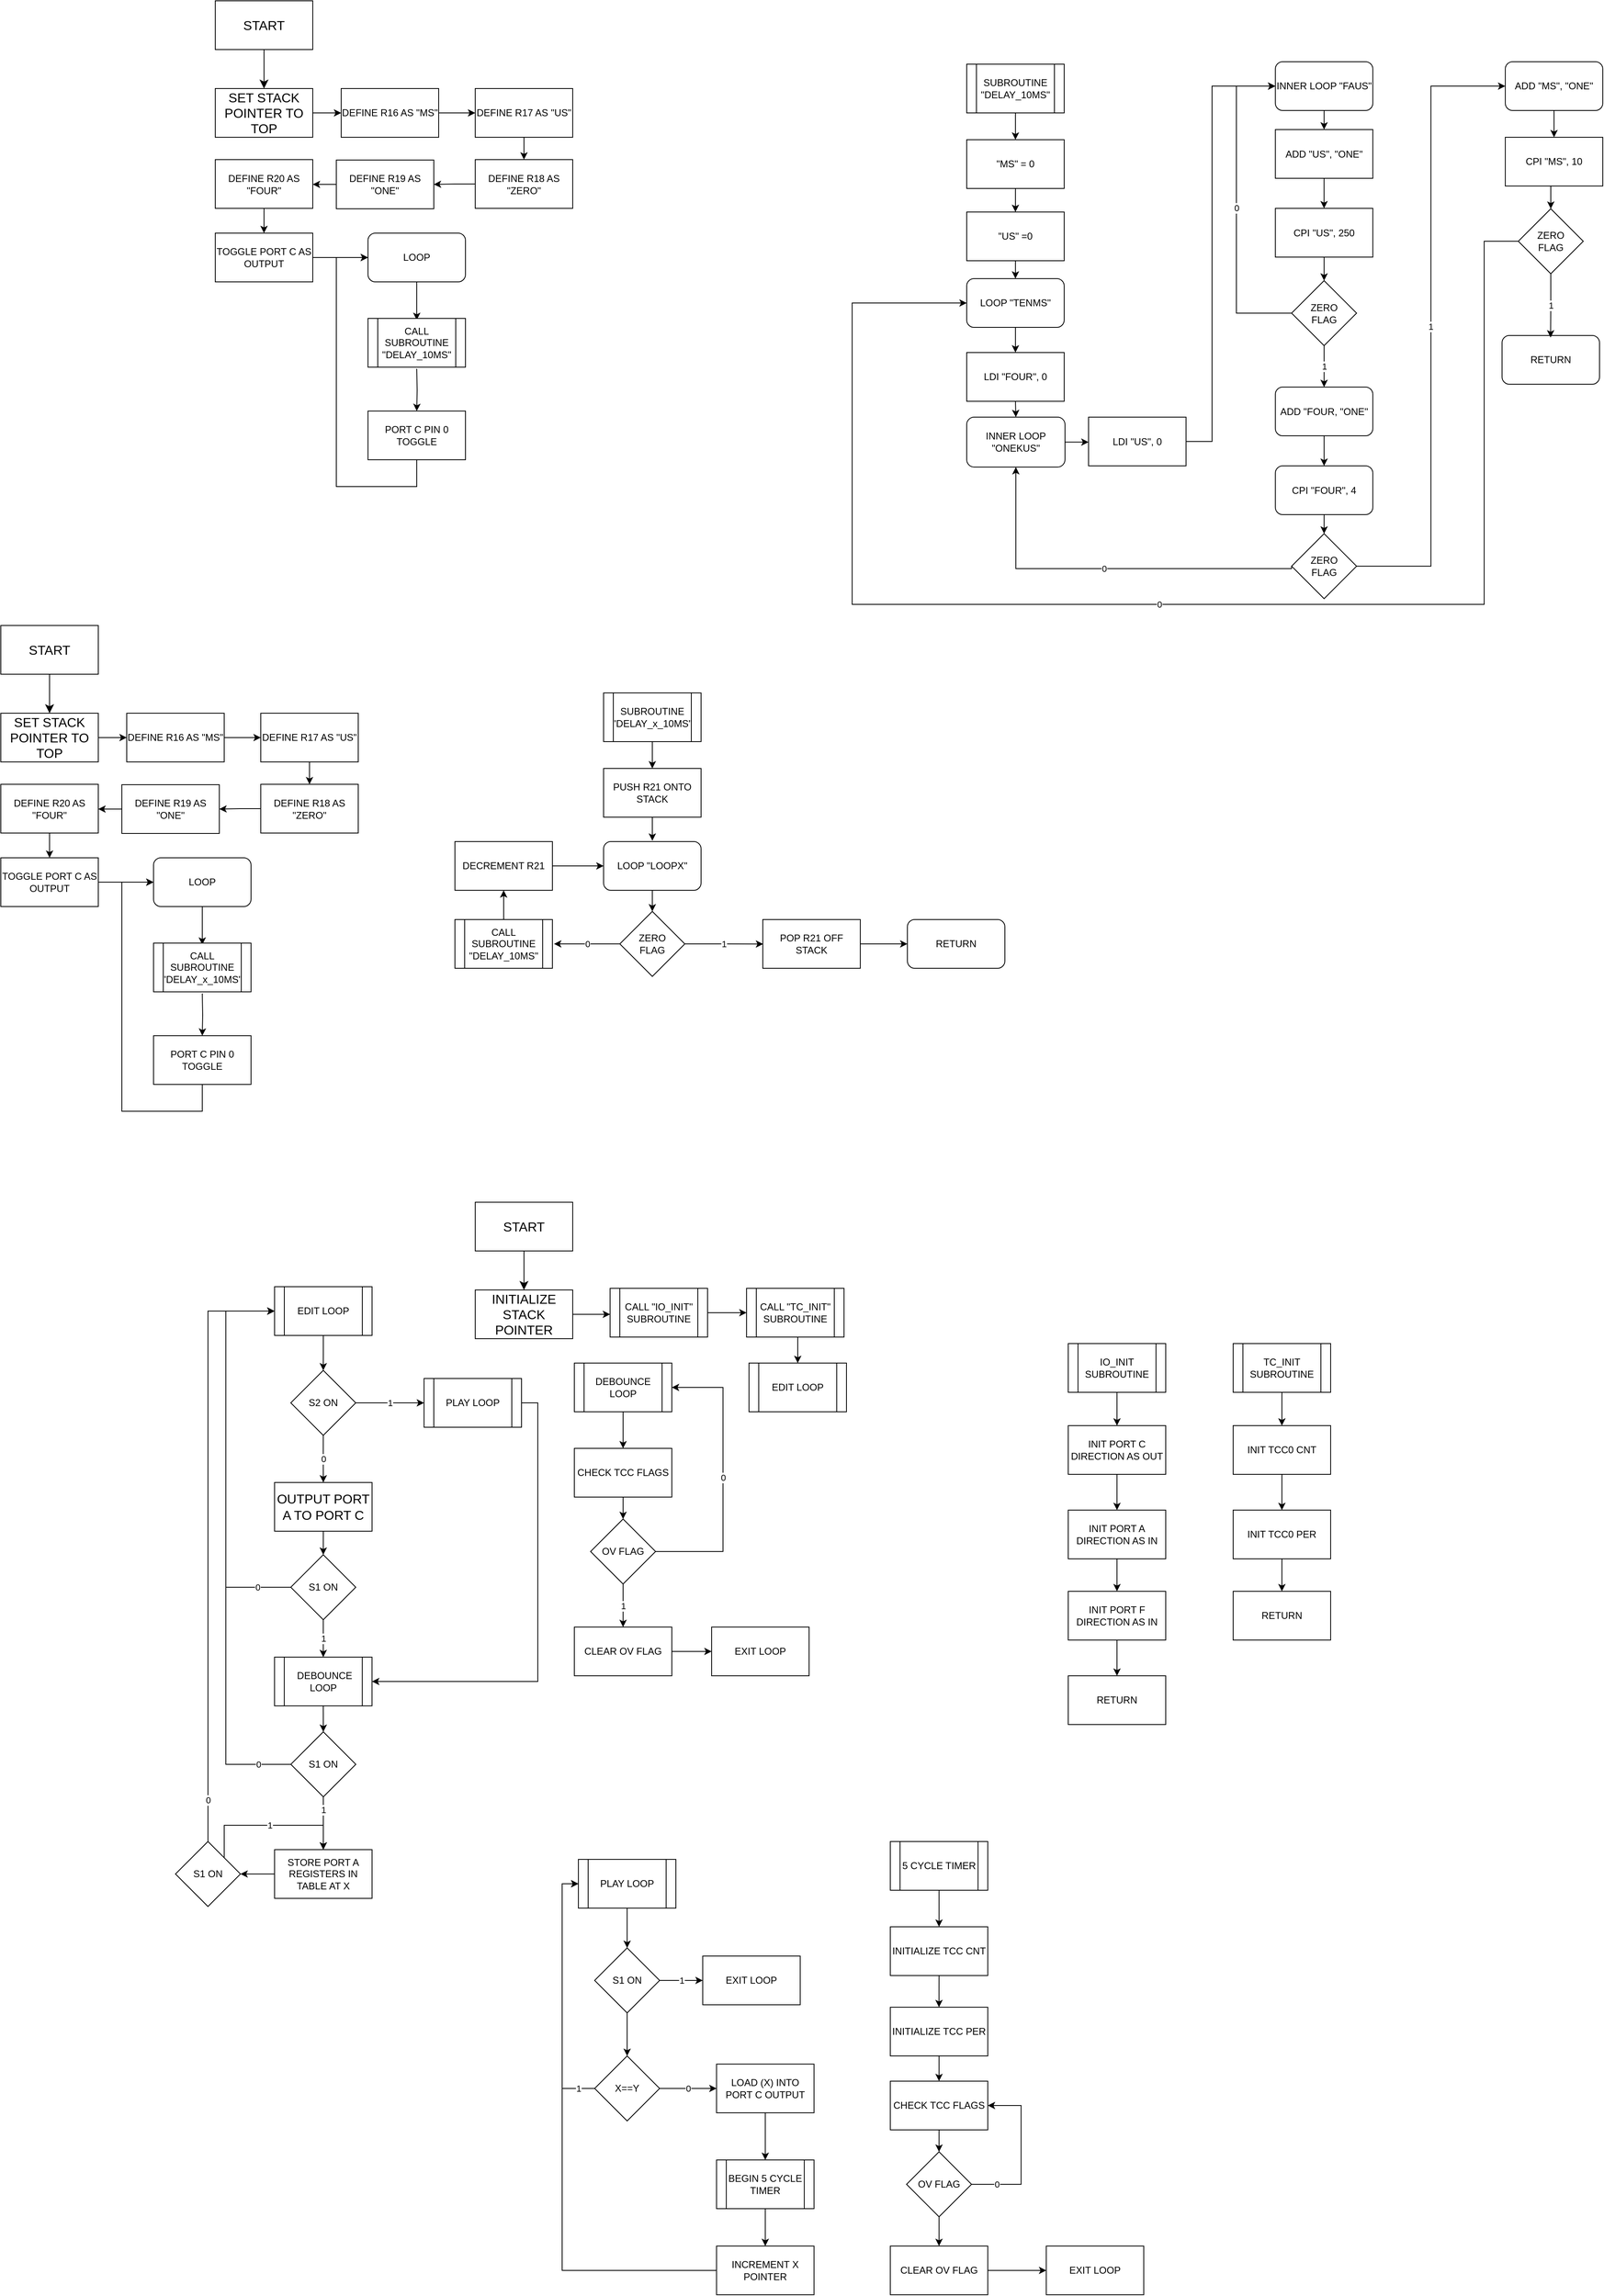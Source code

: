 <mxfile version="20.6.0" type="device"><diagram name="Page-1" id="3ypDUejHlMiuJBtHwcAK"><mxGraphModel dx="1819" dy="1285" grid="0" gridSize="10" guides="1" tooltips="1" connect="1" arrows="1" fold="1" page="0" pageScale="1" pageWidth="850" pageHeight="1100" math="0" shadow="0"><root><mxCell id="0"/><mxCell id="1" parent="0"/><mxCell id="6ORwrMYwdx5H59GRjv5v-1" value="START" style="rounded=0;whiteSpace=wrap;html=1;fontSize=16;" parent="1" vertex="1"><mxGeometry x="-415" y="-266" width="120" height="60" as="geometry"/></mxCell><mxCell id="6ORwrMYwdx5H59GRjv5v-2" value="" style="endArrow=classic;html=1;rounded=0;fontSize=12;startSize=8;endSize=8;curved=1;exitX=0.5;exitY=1;exitDx=0;exitDy=0;entryX=0.5;entryY=0;entryDx=0;entryDy=0;" parent="1" source="6ORwrMYwdx5H59GRjv5v-1" target="6ORwrMYwdx5H59GRjv5v-10" edge="1"><mxGeometry width="50" height="50" relative="1" as="geometry"><mxPoint x="-184" y="-68" as="sourcePoint"/><mxPoint x="-156" y="-258" as="targetPoint"/></mxGeometry></mxCell><mxCell id="kqetDRrKYlSn_8_gjOz4-103" style="edgeStyle=orthogonalEdgeStyle;rounded=0;orthogonalLoop=1;jettySize=auto;html=1;exitX=1;exitY=0.5;exitDx=0;exitDy=0;entryX=0;entryY=0.5;entryDx=0;entryDy=0;" parent="1" source="6ORwrMYwdx5H59GRjv5v-10" target="kqetDRrKYlSn_8_gjOz4-31" edge="1"><mxGeometry relative="1" as="geometry"/></mxCell><mxCell id="6ORwrMYwdx5H59GRjv5v-10" value="SET STACK POINTER TO TOP" style="rounded=0;whiteSpace=wrap;html=1;fontSize=16;" parent="1" vertex="1"><mxGeometry x="-415" y="-158" width="120" height="60" as="geometry"/></mxCell><mxCell id="kqetDRrKYlSn_8_gjOz4-16" style="edgeStyle=orthogonalEdgeStyle;rounded=0;orthogonalLoop=1;jettySize=auto;html=1;exitX=0.5;exitY=1;exitDx=0;exitDy=0;entryX=0.5;entryY=0;entryDx=0;entryDy=0;" parent="1" source="kqetDRrKYlSn_8_gjOz4-12" edge="1"><mxGeometry relative="1" as="geometry"><mxPoint x="-167" y="127" as="targetPoint"/></mxGeometry></mxCell><mxCell id="kqetDRrKYlSn_8_gjOz4-12" value="LOOP" style="rounded=1;whiteSpace=wrap;html=1;" parent="1" vertex="1"><mxGeometry x="-227" y="20" width="120" height="60" as="geometry"/></mxCell><mxCell id="kqetDRrKYlSn_8_gjOz4-14" value="RETURN" style="rounded=1;whiteSpace=wrap;html=1;" parent="1" vertex="1"><mxGeometry x="1169" y="146" width="120" height="60" as="geometry"/></mxCell><mxCell id="kqetDRrKYlSn_8_gjOz4-18" value="" style="edgeStyle=orthogonalEdgeStyle;rounded=0;orthogonalLoop=1;jettySize=auto;html=1;" parent="1" target="kqetDRrKYlSn_8_gjOz4-17" edge="1"><mxGeometry relative="1" as="geometry"><mxPoint x="-167" y="187" as="sourcePoint"/></mxGeometry></mxCell><mxCell id="kqetDRrKYlSn_8_gjOz4-19" style="edgeStyle=orthogonalEdgeStyle;rounded=0;orthogonalLoop=1;jettySize=auto;html=1;entryX=0;entryY=0.5;entryDx=0;entryDy=0;" parent="1" source="kqetDRrKYlSn_8_gjOz4-17" target="kqetDRrKYlSn_8_gjOz4-12" edge="1"><mxGeometry relative="1" as="geometry"><Array as="points"><mxPoint x="-167" y="332"/><mxPoint x="-266" y="332"/><mxPoint x="-266" y="50"/></Array></mxGeometry></mxCell><mxCell id="kqetDRrKYlSn_8_gjOz4-17" value="PORT C PIN 0 TOGGLE" style="whiteSpace=wrap;html=1;rounded=0;" parent="1" vertex="1"><mxGeometry x="-227" y="239" width="120" height="60" as="geometry"/></mxCell><mxCell id="kqetDRrKYlSn_8_gjOz4-21" value="CALL SUBROUTINE &quot;DELAY_10MS&quot;" style="shape=process;whiteSpace=wrap;html=1;backgroundOutline=1;" parent="1" vertex="1"><mxGeometry x="-227" y="125" width="120" height="60" as="geometry"/></mxCell><mxCell id="kqetDRrKYlSn_8_gjOz4-73" style="edgeStyle=orthogonalEdgeStyle;rounded=0;orthogonalLoop=1;jettySize=auto;html=1;exitX=0.5;exitY=1;exitDx=0;exitDy=0;entryX=0.5;entryY=0;entryDx=0;entryDy=0;" parent="1" source="kqetDRrKYlSn_8_gjOz4-23" target="kqetDRrKYlSn_8_gjOz4-28" edge="1"><mxGeometry relative="1" as="geometry"><mxPoint x="570" y="-182" as="targetPoint"/></mxGeometry></mxCell><mxCell id="kqetDRrKYlSn_8_gjOz4-23" value="SUBROUTINE &quot;DELAY_10MS&quot;" style="shape=process;whiteSpace=wrap;html=1;backgroundOutline=1;" parent="1" vertex="1"><mxGeometry x="510" y="-188" width="120" height="60" as="geometry"/></mxCell><mxCell id="kqetDRrKYlSn_8_gjOz4-93" style="edgeStyle=orthogonalEdgeStyle;rounded=0;orthogonalLoop=1;jettySize=auto;html=1;exitX=0.5;exitY=1;exitDx=0;exitDy=0;entryX=0.5;entryY=0;entryDx=0;entryDy=0;" parent="1" source="kqetDRrKYlSn_8_gjOz4-24" target="kqetDRrKYlSn_8_gjOz4-92" edge="1"><mxGeometry relative="1" as="geometry"/></mxCell><mxCell id="kqetDRrKYlSn_8_gjOz4-24" value="LOOP &quot;TENMS&quot;" style="rounded=1;whiteSpace=wrap;html=1;" parent="1" vertex="1"><mxGeometry x="510" y="76" width="120" height="60" as="geometry"/></mxCell><mxCell id="kqetDRrKYlSn_8_gjOz4-38" value="" style="edgeStyle=orthogonalEdgeStyle;rounded=0;orthogonalLoop=1;jettySize=auto;html=1;" parent="1" source="kqetDRrKYlSn_8_gjOz4-28" target="kqetDRrKYlSn_8_gjOz4-37" edge="1"><mxGeometry relative="1" as="geometry"/></mxCell><mxCell id="kqetDRrKYlSn_8_gjOz4-28" value="&quot;MS&quot; = 0" style="rounded=0;whiteSpace=wrap;html=1;" parent="1" vertex="1"><mxGeometry x="510" y="-95" width="120" height="60" as="geometry"/></mxCell><mxCell id="kqetDRrKYlSn_8_gjOz4-105" style="edgeStyle=orthogonalEdgeStyle;rounded=0;orthogonalLoop=1;jettySize=auto;html=1;exitX=1;exitY=0.5;exitDx=0;exitDy=0;entryX=0;entryY=0.5;entryDx=0;entryDy=0;" parent="1" source="kqetDRrKYlSn_8_gjOz4-31" target="kqetDRrKYlSn_8_gjOz4-39" edge="1"><mxGeometry relative="1" as="geometry"/></mxCell><mxCell id="kqetDRrKYlSn_8_gjOz4-31" value="DEFINE R16 AS &quot;MS&quot;" style="rounded=0;whiteSpace=wrap;html=1;" parent="1" vertex="1"><mxGeometry x="-260" y="-158" width="120" height="60" as="geometry"/></mxCell><mxCell id="kqetDRrKYlSn_8_gjOz4-101" style="edgeStyle=orthogonalEdgeStyle;rounded=0;orthogonalLoop=1;jettySize=auto;html=1;exitX=1;exitY=0.5;exitDx=0;exitDy=0;entryX=0;entryY=0.5;entryDx=0;entryDy=0;" parent="1" source="kqetDRrKYlSn_8_gjOz4-32" target="kqetDRrKYlSn_8_gjOz4-94" edge="1"><mxGeometry relative="1" as="geometry"/></mxCell><mxCell id="kqetDRrKYlSn_8_gjOz4-32" value="INNER LOOP &quot;ONEKUS&quot;" style="rounded=1;whiteSpace=wrap;html=1;" parent="1" vertex="1"><mxGeometry x="510" y="246.5" width="121" height="61.5" as="geometry"/></mxCell><mxCell id="kqetDRrKYlSn_8_gjOz4-54" value="" style="edgeStyle=orthogonalEdgeStyle;rounded=0;orthogonalLoop=1;jettySize=auto;html=1;" parent="1" source="kqetDRrKYlSn_8_gjOz4-34" target="kqetDRrKYlSn_8_gjOz4-53" edge="1"><mxGeometry relative="1" as="geometry"/></mxCell><mxCell id="kqetDRrKYlSn_8_gjOz4-34" value="ADD &quot;US&quot;, &quot;ONE&quot;" style="rounded=0;whiteSpace=wrap;html=1;" parent="1" vertex="1"><mxGeometry x="889.94" y="-107.5" width="120" height="60" as="geometry"/></mxCell><mxCell id="kqetDRrKYlSn_8_gjOz4-44" style="edgeStyle=orthogonalEdgeStyle;rounded=0;orthogonalLoop=1;jettySize=auto;html=1;exitX=0.5;exitY=1;exitDx=0;exitDy=0;entryX=0.5;entryY=0;entryDx=0;entryDy=0;" parent="1" source="kqetDRrKYlSn_8_gjOz4-37" target="kqetDRrKYlSn_8_gjOz4-24" edge="1"><mxGeometry relative="1" as="geometry"/></mxCell><mxCell id="kqetDRrKYlSn_8_gjOz4-37" value="&quot;US&quot; =0" style="whiteSpace=wrap;html=1;rounded=0;" parent="1" vertex="1"><mxGeometry x="510" y="-6" width="120" height="60" as="geometry"/></mxCell><mxCell id="kqetDRrKYlSn_8_gjOz4-106" style="edgeStyle=orthogonalEdgeStyle;rounded=0;orthogonalLoop=1;jettySize=auto;html=1;exitX=0.5;exitY=1;exitDx=0;exitDy=0;entryX=0.5;entryY=0;entryDx=0;entryDy=0;" parent="1" source="kqetDRrKYlSn_8_gjOz4-39" target="kqetDRrKYlSn_8_gjOz4-48" edge="1"><mxGeometry relative="1" as="geometry"/></mxCell><mxCell id="kqetDRrKYlSn_8_gjOz4-39" value="DEFINE R17 AS &quot;US&quot;" style="whiteSpace=wrap;html=1;rounded=0;" parent="1" vertex="1"><mxGeometry x="-95" y="-158" width="120" height="60" as="geometry"/></mxCell><mxCell id="kqetDRrKYlSn_8_gjOz4-107" style="edgeStyle=orthogonalEdgeStyle;rounded=0;orthogonalLoop=1;jettySize=auto;html=1;exitX=0;exitY=0.5;exitDx=0;exitDy=0;entryX=1;entryY=0.5;entryDx=0;entryDy=0;" parent="1" source="kqetDRrKYlSn_8_gjOz4-48" target="kqetDRrKYlSn_8_gjOz4-50" edge="1"><mxGeometry relative="1" as="geometry"/></mxCell><mxCell id="kqetDRrKYlSn_8_gjOz4-48" value="DEFINE R18 AS &quot;ZERO&quot;" style="rounded=0;whiteSpace=wrap;html=1;" parent="1" vertex="1"><mxGeometry x="-95" y="-70.5" width="120" height="60" as="geometry"/></mxCell><mxCell id="kqetDRrKYlSn_8_gjOz4-108" style="edgeStyle=orthogonalEdgeStyle;rounded=0;orthogonalLoop=1;jettySize=auto;html=1;exitX=0;exitY=0.5;exitDx=0;exitDy=0;entryX=1;entryY=0.5;entryDx=0;entryDy=0;" parent="1" source="kqetDRrKYlSn_8_gjOz4-50" target="kqetDRrKYlSn_8_gjOz4-65" edge="1"><mxGeometry relative="1" as="geometry"/></mxCell><mxCell id="kqetDRrKYlSn_8_gjOz4-50" value="DEFINE R19 AS &quot;ONE&quot;" style="whiteSpace=wrap;html=1;rounded=0;" parent="1" vertex="1"><mxGeometry x="-266" y="-70" width="120" height="60" as="geometry"/></mxCell><mxCell id="kqetDRrKYlSn_8_gjOz4-59" style="edgeStyle=orthogonalEdgeStyle;rounded=0;orthogonalLoop=1;jettySize=auto;html=1;exitX=0.5;exitY=1;exitDx=0;exitDy=0;entryX=0.5;entryY=0;entryDx=0;entryDy=0;" parent="1" source="kqetDRrKYlSn_8_gjOz4-53" target="kqetDRrKYlSn_8_gjOz4-58" edge="1"><mxGeometry relative="1" as="geometry"/></mxCell><mxCell id="kqetDRrKYlSn_8_gjOz4-53" value="CPI &quot;US&quot;, 250" style="whiteSpace=wrap;html=1;rounded=0;" parent="1" vertex="1"><mxGeometry x="889.94" y="-10.5" width="120" height="60" as="geometry"/></mxCell><mxCell id="kqetDRrKYlSn_8_gjOz4-90" style="edgeStyle=orthogonalEdgeStyle;rounded=0;orthogonalLoop=1;jettySize=auto;html=1;exitX=0.5;exitY=1;exitDx=0;exitDy=0;entryX=0.5;entryY=0;entryDx=0;entryDy=0;" parent="1" source="kqetDRrKYlSn_8_gjOz4-57" target="kqetDRrKYlSn_8_gjOz4-34" edge="1"><mxGeometry relative="1" as="geometry"/></mxCell><mxCell id="kqetDRrKYlSn_8_gjOz4-57" value="INNER LOOP &quot;FAUS&quot;" style="rounded=1;whiteSpace=wrap;html=1;" parent="1" vertex="1"><mxGeometry x="889.94" y="-191" width="120" height="60" as="geometry"/></mxCell><mxCell id="kqetDRrKYlSn_8_gjOz4-88" value="0" style="edgeStyle=orthogonalEdgeStyle;rounded=0;orthogonalLoop=1;jettySize=auto;html=1;exitX=0;exitY=0.5;exitDx=0;exitDy=0;entryX=0;entryY=0.5;entryDx=0;entryDy=0;" parent="1" source="kqetDRrKYlSn_8_gjOz4-58" target="kqetDRrKYlSn_8_gjOz4-57" edge="1"><mxGeometry relative="1" as="geometry"><Array as="points"><mxPoint x="842" y="118"/><mxPoint x="842" y="-161"/></Array></mxGeometry></mxCell><mxCell id="kqetDRrKYlSn_8_gjOz4-91" value="1" style="edgeStyle=orthogonalEdgeStyle;rounded=0;orthogonalLoop=1;jettySize=auto;html=1;exitX=0.5;exitY=1;exitDx=0;exitDy=0;entryX=0.5;entryY=0;entryDx=0;entryDy=0;" parent="1" source="kqetDRrKYlSn_8_gjOz4-58" target="kqetDRrKYlSn_8_gjOz4-64" edge="1"><mxGeometry relative="1" as="geometry"/></mxCell><mxCell id="kqetDRrKYlSn_8_gjOz4-58" value="ZERO&lt;br&gt;FLAG" style="rhombus;whiteSpace=wrap;html=1;" parent="1" vertex="1"><mxGeometry x="909.94" y="78.5" width="80" height="80" as="geometry"/></mxCell><mxCell id="kqetDRrKYlSn_8_gjOz4-85" style="edgeStyle=orthogonalEdgeStyle;rounded=0;orthogonalLoop=1;jettySize=auto;html=1;exitX=0.5;exitY=1;exitDx=0;exitDy=0;entryX=0.5;entryY=0;entryDx=0;entryDy=0;" parent="1" source="kqetDRrKYlSn_8_gjOz4-64" target="kqetDRrKYlSn_8_gjOz4-84" edge="1"><mxGeometry relative="1" as="geometry"/></mxCell><mxCell id="kqetDRrKYlSn_8_gjOz4-64" value="ADD &quot;FOUR, &quot;ONE&quot;" style="rounded=1;whiteSpace=wrap;html=1;" parent="1" vertex="1"><mxGeometry x="889.94" y="209.5" width="120" height="60" as="geometry"/></mxCell><mxCell id="kqetDRrKYlSn_8_gjOz4-111" value="" style="edgeStyle=orthogonalEdgeStyle;rounded=0;orthogonalLoop=1;jettySize=auto;html=1;" parent="1" source="kqetDRrKYlSn_8_gjOz4-65" target="kqetDRrKYlSn_8_gjOz4-110" edge="1"><mxGeometry relative="1" as="geometry"/></mxCell><mxCell id="kqetDRrKYlSn_8_gjOz4-65" value="DEFINE R20 AS &quot;FOUR&quot;" style="whiteSpace=wrap;html=1;rounded=0;" parent="1" vertex="1"><mxGeometry x="-415" y="-70.5" width="120" height="60" as="geometry"/></mxCell><mxCell id="kqetDRrKYlSn_8_gjOz4-98" value="0" style="edgeStyle=orthogonalEdgeStyle;rounded=0;orthogonalLoop=1;jettySize=auto;html=1;exitX=0;exitY=0.5;exitDx=0;exitDy=0;entryX=0.5;entryY=1;entryDx=0;entryDy=0;" parent="1" source="kqetDRrKYlSn_8_gjOz4-69" target="kqetDRrKYlSn_8_gjOz4-32" edge="1"><mxGeometry relative="1" as="geometry"><Array as="points"><mxPoint x="910" y="433"/><mxPoint x="570" y="433"/></Array></mxGeometry></mxCell><mxCell id="kqetDRrKYlSn_8_gjOz4-99" value="1" style="edgeStyle=orthogonalEdgeStyle;rounded=0;orthogonalLoop=1;jettySize=auto;html=1;exitX=1;exitY=0.5;exitDx=0;exitDy=0;entryX=0;entryY=0.5;entryDx=0;entryDy=0;" parent="1" source="kqetDRrKYlSn_8_gjOz4-69" target="kqetDRrKYlSn_8_gjOz4-75" edge="1"><mxGeometry relative="1" as="geometry"/></mxCell><mxCell id="kqetDRrKYlSn_8_gjOz4-69" value="ZERO&lt;br&gt;FLAG" style="rhombus;whiteSpace=wrap;html=1;" parent="1" vertex="1"><mxGeometry x="909.94" y="390" width="80" height="80" as="geometry"/></mxCell><mxCell id="kqetDRrKYlSn_8_gjOz4-83" style="edgeStyle=orthogonalEdgeStyle;rounded=0;orthogonalLoop=1;jettySize=auto;html=1;exitX=0.5;exitY=1;exitDx=0;exitDy=0;entryX=0.5;entryY=0;entryDx=0;entryDy=0;" parent="1" source="kqetDRrKYlSn_8_gjOz4-75" target="kqetDRrKYlSn_8_gjOz4-78" edge="1"><mxGeometry relative="1" as="geometry"/></mxCell><mxCell id="kqetDRrKYlSn_8_gjOz4-75" value="ADD &quot;MS&quot;, &quot;ONE&quot;" style="rounded=1;whiteSpace=wrap;html=1;" parent="1" vertex="1"><mxGeometry x="1173" y="-191" width="120" height="60" as="geometry"/></mxCell><mxCell id="kqetDRrKYlSn_8_gjOz4-77" style="edgeStyle=orthogonalEdgeStyle;rounded=0;orthogonalLoop=1;jettySize=auto;html=1;exitX=0.5;exitY=1;exitDx=0;exitDy=0;entryX=0.5;entryY=0;entryDx=0;entryDy=0;" parent="1" source="kqetDRrKYlSn_8_gjOz4-78" target="kqetDRrKYlSn_8_gjOz4-79" edge="1"><mxGeometry relative="1" as="geometry"/></mxCell><mxCell id="kqetDRrKYlSn_8_gjOz4-78" value="CPI &quot;MS&quot;, 10" style="whiteSpace=wrap;html=1;rounded=0;" parent="1" vertex="1"><mxGeometry x="1173" y="-98" width="120" height="60" as="geometry"/></mxCell><mxCell id="kqetDRrKYlSn_8_gjOz4-80" value="0" style="edgeStyle=orthogonalEdgeStyle;rounded=0;orthogonalLoop=1;jettySize=auto;html=1;exitX=0;exitY=0.5;exitDx=0;exitDy=0;entryX=0;entryY=0.5;entryDx=0;entryDy=0;" parent="1" source="kqetDRrKYlSn_8_gjOz4-79" target="kqetDRrKYlSn_8_gjOz4-24" edge="1"><mxGeometry relative="1" as="geometry"><mxPoint x="376.0" y="1307.5" as="targetPoint"/><Array as="points"><mxPoint x="1147" y="30"/><mxPoint x="1147" y="477"/><mxPoint x="369" y="477"/><mxPoint x="369" y="106"/></Array></mxGeometry></mxCell><mxCell id="kqetDRrKYlSn_8_gjOz4-81" value="1" style="edgeStyle=orthogonalEdgeStyle;rounded=0;orthogonalLoop=1;jettySize=auto;html=1;exitX=0.5;exitY=1;exitDx=0;exitDy=0;" parent="1" source="kqetDRrKYlSn_8_gjOz4-79" edge="1"><mxGeometry relative="1" as="geometry"><mxPoint x="1228.75" y="148.5" as="targetPoint"/></mxGeometry></mxCell><mxCell id="kqetDRrKYlSn_8_gjOz4-79" value="ZERO&lt;br&gt;FLAG" style="rhombus;whiteSpace=wrap;html=1;" parent="1" vertex="1"><mxGeometry x="1189" y="-10" width="80" height="80" as="geometry"/></mxCell><mxCell id="kqetDRrKYlSn_8_gjOz4-86" style="edgeStyle=orthogonalEdgeStyle;rounded=0;orthogonalLoop=1;jettySize=auto;html=1;exitX=0.5;exitY=1;exitDx=0;exitDy=0;entryX=0.5;entryY=0;entryDx=0;entryDy=0;" parent="1" source="kqetDRrKYlSn_8_gjOz4-84" target="kqetDRrKYlSn_8_gjOz4-69" edge="1"><mxGeometry relative="1" as="geometry"/></mxCell><mxCell id="kqetDRrKYlSn_8_gjOz4-84" value="CPI &quot;FOUR&quot;, 4" style="rounded=1;whiteSpace=wrap;html=1;" parent="1" vertex="1"><mxGeometry x="889.94" y="306.5" width="120" height="60" as="geometry"/></mxCell><mxCell id="kqetDRrKYlSn_8_gjOz4-102" style="edgeStyle=orthogonalEdgeStyle;rounded=0;orthogonalLoop=1;jettySize=auto;html=1;exitX=0.5;exitY=1;exitDx=0;exitDy=0;entryX=0.5;entryY=0;entryDx=0;entryDy=0;" parent="1" source="kqetDRrKYlSn_8_gjOz4-92" target="kqetDRrKYlSn_8_gjOz4-32" edge="1"><mxGeometry relative="1" as="geometry"/></mxCell><mxCell id="kqetDRrKYlSn_8_gjOz4-92" value="LDI &quot;FOUR&quot;, 0" style="rounded=0;whiteSpace=wrap;html=1;" parent="1" vertex="1"><mxGeometry x="510" y="167" width="120" height="60" as="geometry"/></mxCell><mxCell id="kqetDRrKYlSn_8_gjOz4-109" style="edgeStyle=orthogonalEdgeStyle;rounded=0;orthogonalLoop=1;jettySize=auto;html=1;exitX=1;exitY=0.5;exitDx=0;exitDy=0;entryX=0;entryY=0.5;entryDx=0;entryDy=0;" parent="1" source="kqetDRrKYlSn_8_gjOz4-94" target="kqetDRrKYlSn_8_gjOz4-57" edge="1"><mxGeometry relative="1" as="geometry"><Array as="points"><mxPoint x="812" y="276"/><mxPoint x="812" y="-161"/></Array></mxGeometry></mxCell><mxCell id="kqetDRrKYlSn_8_gjOz4-94" value="LDI &quot;US&quot;, 0" style="rounded=0;whiteSpace=wrap;html=1;" parent="1" vertex="1"><mxGeometry x="660" y="246.5" width="120" height="60" as="geometry"/></mxCell><mxCell id="kqetDRrKYlSn_8_gjOz4-112" style="edgeStyle=orthogonalEdgeStyle;rounded=0;orthogonalLoop=1;jettySize=auto;html=1;exitX=1;exitY=0.5;exitDx=0;exitDy=0;entryX=0;entryY=0.5;entryDx=0;entryDy=0;" parent="1" source="kqetDRrKYlSn_8_gjOz4-110" target="kqetDRrKYlSn_8_gjOz4-12" edge="1"><mxGeometry relative="1" as="geometry"/></mxCell><mxCell id="kqetDRrKYlSn_8_gjOz4-110" value="TOGGLE PORT C AS OUTPUT" style="whiteSpace=wrap;html=1;rounded=0;" parent="1" vertex="1"><mxGeometry x="-415" y="20" width="120" height="60" as="geometry"/></mxCell><mxCell id="lC0O1vc7hpUXUUcdv7sw-1" value="START" style="rounded=0;whiteSpace=wrap;html=1;fontSize=16;" parent="1" vertex="1"><mxGeometry x="-679" y="503" width="120" height="60" as="geometry"/></mxCell><mxCell id="lC0O1vc7hpUXUUcdv7sw-2" value="" style="endArrow=classic;html=1;rounded=0;fontSize=12;startSize=8;endSize=8;curved=1;exitX=0.5;exitY=1;exitDx=0;exitDy=0;entryX=0.5;entryY=0;entryDx=0;entryDy=0;" parent="1" source="lC0O1vc7hpUXUUcdv7sw-1" target="lC0O1vc7hpUXUUcdv7sw-4" edge="1"><mxGeometry width="50" height="50" relative="1" as="geometry"><mxPoint x="-448" y="701" as="sourcePoint"/><mxPoint x="-420" y="511" as="targetPoint"/></mxGeometry></mxCell><mxCell id="lC0O1vc7hpUXUUcdv7sw-3" style="edgeStyle=orthogonalEdgeStyle;rounded=0;orthogonalLoop=1;jettySize=auto;html=1;exitX=1;exitY=0.5;exitDx=0;exitDy=0;entryX=0;entryY=0.5;entryDx=0;entryDy=0;" parent="1" source="lC0O1vc7hpUXUUcdv7sw-4" target="lC0O1vc7hpUXUUcdv7sw-12" edge="1"><mxGeometry relative="1" as="geometry"/></mxCell><mxCell id="lC0O1vc7hpUXUUcdv7sw-4" value="SET STACK POINTER TO TOP" style="rounded=0;whiteSpace=wrap;html=1;fontSize=16;" parent="1" vertex="1"><mxGeometry x="-679" y="611" width="120" height="60" as="geometry"/></mxCell><mxCell id="lC0O1vc7hpUXUUcdv7sw-5" style="edgeStyle=orthogonalEdgeStyle;rounded=0;orthogonalLoop=1;jettySize=auto;html=1;exitX=0.5;exitY=1;exitDx=0;exitDy=0;entryX=0.5;entryY=0;entryDx=0;entryDy=0;" parent="1" source="lC0O1vc7hpUXUUcdv7sw-6" edge="1"><mxGeometry relative="1" as="geometry"><mxPoint x="-431" y="896" as="targetPoint"/></mxGeometry></mxCell><mxCell id="lC0O1vc7hpUXUUcdv7sw-6" value="LOOP" style="rounded=1;whiteSpace=wrap;html=1;" parent="1" vertex="1"><mxGeometry x="-491" y="789" width="120" height="60" as="geometry"/></mxCell><mxCell id="lC0O1vc7hpUXUUcdv7sw-7" value="" style="edgeStyle=orthogonalEdgeStyle;rounded=0;orthogonalLoop=1;jettySize=auto;html=1;" parent="1" target="lC0O1vc7hpUXUUcdv7sw-9" edge="1"><mxGeometry relative="1" as="geometry"><mxPoint x="-431" y="956" as="sourcePoint"/></mxGeometry></mxCell><mxCell id="lC0O1vc7hpUXUUcdv7sw-8" style="edgeStyle=orthogonalEdgeStyle;rounded=0;orthogonalLoop=1;jettySize=auto;html=1;entryX=0;entryY=0.5;entryDx=0;entryDy=0;" parent="1" source="lC0O1vc7hpUXUUcdv7sw-9" target="lC0O1vc7hpUXUUcdv7sw-6" edge="1"><mxGeometry relative="1" as="geometry"><Array as="points"><mxPoint x="-431" y="1101"/><mxPoint x="-530" y="1101"/><mxPoint x="-530" y="819"/></Array></mxGeometry></mxCell><mxCell id="lC0O1vc7hpUXUUcdv7sw-9" value="PORT C PIN 0 TOGGLE" style="whiteSpace=wrap;html=1;rounded=0;" parent="1" vertex="1"><mxGeometry x="-491" y="1008" width="120" height="60" as="geometry"/></mxCell><mxCell id="lC0O1vc7hpUXUUcdv7sw-10" value="CALL SUBROUTINE &quot;DELAY_x_10MS&quot;" style="shape=process;whiteSpace=wrap;html=1;backgroundOutline=1;" parent="1" vertex="1"><mxGeometry x="-491" y="894" width="120" height="60" as="geometry"/></mxCell><mxCell id="lC0O1vc7hpUXUUcdv7sw-11" style="edgeStyle=orthogonalEdgeStyle;rounded=0;orthogonalLoop=1;jettySize=auto;html=1;exitX=1;exitY=0.5;exitDx=0;exitDy=0;entryX=0;entryY=0.5;entryDx=0;entryDy=0;" parent="1" source="lC0O1vc7hpUXUUcdv7sw-12" target="lC0O1vc7hpUXUUcdv7sw-14" edge="1"><mxGeometry relative="1" as="geometry"/></mxCell><mxCell id="lC0O1vc7hpUXUUcdv7sw-12" value="DEFINE R16 AS &quot;MS&quot;" style="rounded=0;whiteSpace=wrap;html=1;" parent="1" vertex="1"><mxGeometry x="-524" y="611" width="120" height="60" as="geometry"/></mxCell><mxCell id="lC0O1vc7hpUXUUcdv7sw-13" style="edgeStyle=orthogonalEdgeStyle;rounded=0;orthogonalLoop=1;jettySize=auto;html=1;exitX=0.5;exitY=1;exitDx=0;exitDy=0;entryX=0.5;entryY=0;entryDx=0;entryDy=0;" parent="1" source="lC0O1vc7hpUXUUcdv7sw-14" target="lC0O1vc7hpUXUUcdv7sw-16" edge="1"><mxGeometry relative="1" as="geometry"/></mxCell><mxCell id="lC0O1vc7hpUXUUcdv7sw-14" value="DEFINE R17 AS &quot;US&quot;" style="whiteSpace=wrap;html=1;rounded=0;" parent="1" vertex="1"><mxGeometry x="-359" y="611" width="120" height="60" as="geometry"/></mxCell><mxCell id="lC0O1vc7hpUXUUcdv7sw-15" style="edgeStyle=orthogonalEdgeStyle;rounded=0;orthogonalLoop=1;jettySize=auto;html=1;exitX=0;exitY=0.5;exitDx=0;exitDy=0;entryX=1;entryY=0.5;entryDx=0;entryDy=0;" parent="1" source="lC0O1vc7hpUXUUcdv7sw-16" target="lC0O1vc7hpUXUUcdv7sw-18" edge="1"><mxGeometry relative="1" as="geometry"/></mxCell><mxCell id="lC0O1vc7hpUXUUcdv7sw-16" value="DEFINE R18 AS &quot;ZERO&quot;" style="rounded=0;whiteSpace=wrap;html=1;" parent="1" vertex="1"><mxGeometry x="-359" y="698.5" width="120" height="60" as="geometry"/></mxCell><mxCell id="lC0O1vc7hpUXUUcdv7sw-17" style="edgeStyle=orthogonalEdgeStyle;rounded=0;orthogonalLoop=1;jettySize=auto;html=1;exitX=0;exitY=0.5;exitDx=0;exitDy=0;entryX=1;entryY=0.5;entryDx=0;entryDy=0;" parent="1" source="lC0O1vc7hpUXUUcdv7sw-18" target="lC0O1vc7hpUXUUcdv7sw-20" edge="1"><mxGeometry relative="1" as="geometry"/></mxCell><mxCell id="lC0O1vc7hpUXUUcdv7sw-18" value="DEFINE R19 AS &quot;ONE&quot;" style="whiteSpace=wrap;html=1;rounded=0;" parent="1" vertex="1"><mxGeometry x="-530" y="699" width="120" height="60" as="geometry"/></mxCell><mxCell id="lC0O1vc7hpUXUUcdv7sw-19" value="" style="edgeStyle=orthogonalEdgeStyle;rounded=0;orthogonalLoop=1;jettySize=auto;html=1;" parent="1" source="lC0O1vc7hpUXUUcdv7sw-20" target="lC0O1vc7hpUXUUcdv7sw-22" edge="1"><mxGeometry relative="1" as="geometry"/></mxCell><mxCell id="lC0O1vc7hpUXUUcdv7sw-20" value="DEFINE R20 AS &quot;FOUR&quot;" style="whiteSpace=wrap;html=1;rounded=0;" parent="1" vertex="1"><mxGeometry x="-679" y="698.5" width="120" height="60" as="geometry"/></mxCell><mxCell id="lC0O1vc7hpUXUUcdv7sw-21" style="edgeStyle=orthogonalEdgeStyle;rounded=0;orthogonalLoop=1;jettySize=auto;html=1;exitX=1;exitY=0.5;exitDx=0;exitDy=0;entryX=0;entryY=0.5;entryDx=0;entryDy=0;" parent="1" source="lC0O1vc7hpUXUUcdv7sw-22" target="lC0O1vc7hpUXUUcdv7sw-6" edge="1"><mxGeometry relative="1" as="geometry"/></mxCell><mxCell id="lC0O1vc7hpUXUUcdv7sw-22" value="TOGGLE PORT C AS OUTPUT" style="whiteSpace=wrap;html=1;rounded=0;" parent="1" vertex="1"><mxGeometry x="-679" y="789" width="120" height="60" as="geometry"/></mxCell><mxCell id="lC0O1vc7hpUXUUcdv7sw-23" style="edgeStyle=orthogonalEdgeStyle;rounded=0;orthogonalLoop=1;jettySize=auto;html=1;exitX=0.5;exitY=1;exitDx=0;exitDy=0;entryX=0.5;entryY=0;entryDx=0;entryDy=0;" parent="1" source="lC0O1vc7hpUXUUcdv7sw-24" target="lC0O1vc7hpUXUUcdv7sw-28" edge="1"><mxGeometry relative="1" as="geometry"><mxPoint x="123" y="592" as="targetPoint"/></mxGeometry></mxCell><mxCell id="lC0O1vc7hpUXUUcdv7sw-24" value="SUBROUTINE &quot;DELAY_x_10MS&quot;" style="shape=process;whiteSpace=wrap;html=1;backgroundOutline=1;" parent="1" vertex="1"><mxGeometry x="63" y="586" width="120" height="60" as="geometry"/></mxCell><mxCell id="lC0O1vc7hpUXUUcdv7sw-36" style="edgeStyle=orthogonalEdgeStyle;rounded=0;orthogonalLoop=1;jettySize=auto;html=1;exitX=0.5;exitY=1;exitDx=0;exitDy=0;entryX=0.5;entryY=0;entryDx=0;entryDy=0;" parent="1" source="lC0O1vc7hpUXUUcdv7sw-26" target="lC0O1vc7hpUXUUcdv7sw-35" edge="1"><mxGeometry relative="1" as="geometry"/></mxCell><mxCell id="lC0O1vc7hpUXUUcdv7sw-26" value="LOOP &quot;LOOPX&quot;" style="rounded=1;whiteSpace=wrap;html=1;" parent="1" vertex="1"><mxGeometry x="63" y="769" width="120" height="60" as="geometry"/></mxCell><mxCell id="lC0O1vc7hpUXUUcdv7sw-27" value="" style="edgeStyle=orthogonalEdgeStyle;rounded=0;orthogonalLoop=1;jettySize=auto;html=1;" parent="1" source="lC0O1vc7hpUXUUcdv7sw-28" edge="1"><mxGeometry relative="1" as="geometry"><mxPoint x="123.059" y="768" as="targetPoint"/></mxGeometry></mxCell><mxCell id="lC0O1vc7hpUXUUcdv7sw-28" value="PUSH R21 ONTO STACK" style="rounded=0;whiteSpace=wrap;html=1;" parent="1" vertex="1"><mxGeometry x="63" y="679" width="120" height="60" as="geometry"/></mxCell><mxCell id="lC0O1vc7hpUXUUcdv7sw-37" value="1" style="edgeStyle=orthogonalEdgeStyle;rounded=0;orthogonalLoop=1;jettySize=auto;html=1;exitX=1;exitY=0.5;exitDx=0;exitDy=0;" parent="1" source="lC0O1vc7hpUXUUcdv7sw-35" edge="1"><mxGeometry relative="1" as="geometry"><mxPoint x="259.426" y="895.176" as="targetPoint"/></mxGeometry></mxCell><mxCell id="lC0O1vc7hpUXUUcdv7sw-38" value="0" style="edgeStyle=orthogonalEdgeStyle;rounded=0;orthogonalLoop=1;jettySize=auto;html=1;exitX=0;exitY=0.5;exitDx=0;exitDy=0;" parent="1" source="lC0O1vc7hpUXUUcdv7sw-35" edge="1"><mxGeometry relative="1" as="geometry"><mxPoint x="2" y="895" as="targetPoint"/></mxGeometry></mxCell><mxCell id="lC0O1vc7hpUXUUcdv7sw-35" value="ZERO&lt;br&gt;FLAG" style="rhombus;whiteSpace=wrap;html=1;" parent="1" vertex="1"><mxGeometry x="83" y="855" width="80" height="80" as="geometry"/></mxCell><mxCell id="lC0O1vc7hpUXUUcdv7sw-42" style="edgeStyle=orthogonalEdgeStyle;rounded=0;orthogonalLoop=1;jettySize=auto;html=1;exitX=1;exitY=0.5;exitDx=0;exitDy=0;entryX=0;entryY=0.5;entryDx=0;entryDy=0;" parent="1" source="lC0O1vc7hpUXUUcdv7sw-40" target="lC0O1vc7hpUXUUcdv7sw-41" edge="1"><mxGeometry relative="1" as="geometry"/></mxCell><mxCell id="lC0O1vc7hpUXUUcdv7sw-40" value="POP R21 OFF STACK" style="rounded=0;whiteSpace=wrap;html=1;" parent="1" vertex="1"><mxGeometry x="259" y="865" width="120" height="60" as="geometry"/></mxCell><mxCell id="lC0O1vc7hpUXUUcdv7sw-41" value="RETURN" style="rounded=1;whiteSpace=wrap;html=1;" parent="1" vertex="1"><mxGeometry x="437" y="865" width="120" height="60" as="geometry"/></mxCell><mxCell id="lC0O1vc7hpUXUUcdv7sw-45" value="" style="edgeStyle=orthogonalEdgeStyle;rounded=0;orthogonalLoop=1;jettySize=auto;html=1;" parent="1" source="lC0O1vc7hpUXUUcdv7sw-43" target="lC0O1vc7hpUXUUcdv7sw-44" edge="1"><mxGeometry relative="1" as="geometry"/></mxCell><mxCell id="lC0O1vc7hpUXUUcdv7sw-43" value="CALL SUBROUTINE &quot;DELAY_10MS&quot;" style="shape=process;whiteSpace=wrap;html=1;backgroundOutline=1;" parent="1" vertex="1"><mxGeometry x="-120" y="865" width="120" height="60" as="geometry"/></mxCell><mxCell id="lC0O1vc7hpUXUUcdv7sw-47" style="edgeStyle=orthogonalEdgeStyle;rounded=0;orthogonalLoop=1;jettySize=auto;html=1;exitX=1;exitY=0.5;exitDx=0;exitDy=0;entryX=0;entryY=0.5;entryDx=0;entryDy=0;" parent="1" source="lC0O1vc7hpUXUUcdv7sw-44" target="lC0O1vc7hpUXUUcdv7sw-26" edge="1"><mxGeometry relative="1" as="geometry"/></mxCell><mxCell id="lC0O1vc7hpUXUUcdv7sw-44" value="DECREMENT R21" style="whiteSpace=wrap;html=1;" parent="1" vertex="1"><mxGeometry x="-120" y="769" width="120" height="60" as="geometry"/></mxCell><mxCell id="EmxGUSWCLzp_b7e-luCL-2" value="START" style="rounded=0;whiteSpace=wrap;html=1;fontSize=16;" vertex="1" parent="1"><mxGeometry x="-95" y="1213" width="120" height="60" as="geometry"/></mxCell><mxCell id="EmxGUSWCLzp_b7e-luCL-3" value="" style="endArrow=classic;html=1;rounded=0;fontSize=12;startSize=8;endSize=8;curved=1;exitX=0.5;exitY=1;exitDx=0;exitDy=0;entryX=0.5;entryY=0;entryDx=0;entryDy=0;" edge="1" parent="1" source="EmxGUSWCLzp_b7e-luCL-2" target="EmxGUSWCLzp_b7e-luCL-5"><mxGeometry width="50" height="50" relative="1" as="geometry"><mxPoint x="136" y="1411" as="sourcePoint"/><mxPoint x="164" y="1221" as="targetPoint"/></mxGeometry></mxCell><mxCell id="EmxGUSWCLzp_b7e-luCL-25" value="" style="edgeStyle=orthogonalEdgeStyle;rounded=0;orthogonalLoop=1;jettySize=auto;html=1;" edge="1" parent="1" source="EmxGUSWCLzp_b7e-luCL-5"><mxGeometry relative="1" as="geometry"><mxPoint x="71" y="1351" as="targetPoint"/></mxGeometry></mxCell><mxCell id="EmxGUSWCLzp_b7e-luCL-5" value="INITIALIZE STACK POINTER" style="rounded=0;whiteSpace=wrap;html=1;fontSize=16;" vertex="1" parent="1"><mxGeometry x="-95" y="1321" width="120" height="60" as="geometry"/></mxCell><mxCell id="EmxGUSWCLzp_b7e-luCL-76" value="1" style="edgeStyle=orthogonalEdgeStyle;rounded=0;orthogonalLoop=1;jettySize=auto;html=1;exitX=0.5;exitY=1;exitDx=0;exitDy=0;entryX=0.5;entryY=0;entryDx=0;entryDy=0;" edge="1" parent="1" source="EmxGUSWCLzp_b7e-luCL-31" target="EmxGUSWCLzp_b7e-luCL-49"><mxGeometry relative="1" as="geometry"><mxPoint x="-195.06" y="1867" as="targetPoint"/></mxGeometry></mxCell><mxCell id="EmxGUSWCLzp_b7e-luCL-128" value="0" style="edgeStyle=orthogonalEdgeStyle;rounded=0;orthogonalLoop=1;jettySize=auto;html=1;exitX=0;exitY=0.5;exitDx=0;exitDy=0;entryX=0;entryY=0.5;entryDx=0;entryDy=0;" edge="1" parent="1" source="EmxGUSWCLzp_b7e-luCL-31" target="EmxGUSWCLzp_b7e-luCL-122"><mxGeometry x="-0.829" relative="1" as="geometry"><Array as="points"><mxPoint x="-402" y="1687"/><mxPoint x="-402" y="1347"/></Array><mxPoint as="offset"/></mxGeometry></mxCell><mxCell id="EmxGUSWCLzp_b7e-luCL-31" value="S1 ON" style="rhombus;whiteSpace=wrap;html=1;" vertex="1" parent="1"><mxGeometry x="-322.06" y="1647" width="80" height="80" as="geometry"/></mxCell><mxCell id="EmxGUSWCLzp_b7e-luCL-144" style="edgeStyle=orthogonalEdgeStyle;rounded=0;orthogonalLoop=1;jettySize=auto;html=1;exitX=0;exitY=0.5;exitDx=0;exitDy=0;entryX=1;entryY=0.5;entryDx=0;entryDy=0;" edge="1" parent="1" source="EmxGUSWCLzp_b7e-luCL-42" target="EmxGUSWCLzp_b7e-luCL-136"><mxGeometry relative="1" as="geometry"/></mxCell><mxCell id="EmxGUSWCLzp_b7e-luCL-42" value="STORE PORT A&lt;br&gt;REGISTERS IN TABLE AT X" style="rounded=0;whiteSpace=wrap;html=1;" vertex="1" parent="1"><mxGeometry x="-342" y="2010" width="120" height="60" as="geometry"/></mxCell><mxCell id="EmxGUSWCLzp_b7e-luCL-79" style="edgeStyle=orthogonalEdgeStyle;rounded=0;orthogonalLoop=1;jettySize=auto;html=1;exitX=0.5;exitY=1;exitDx=0;exitDy=0;entryX=0.5;entryY=0;entryDx=0;entryDy=0;" edge="1" parent="1" source="EmxGUSWCLzp_b7e-luCL-49" target="EmxGUSWCLzp_b7e-luCL-78"><mxGeometry relative="1" as="geometry"/></mxCell><mxCell id="EmxGUSWCLzp_b7e-luCL-49" value="&amp;nbsp;DEBOUNCE LOOP" style="shape=process;whiteSpace=wrap;html=1;backgroundOutline=1;" vertex="1" parent="1"><mxGeometry x="-342.06" y="1773" width="120" height="60" as="geometry"/></mxCell><mxCell id="EmxGUSWCLzp_b7e-luCL-53" style="edgeStyle=orthogonalEdgeStyle;rounded=0;orthogonalLoop=1;jettySize=auto;html=1;exitX=0.5;exitY=1;exitDx=0;exitDy=0;entryX=0.5;entryY=0;entryDx=0;entryDy=0;" edge="1" parent="1" source="EmxGUSWCLzp_b7e-luCL-51" target="EmxGUSWCLzp_b7e-luCL-54"><mxGeometry relative="1" as="geometry"><mxPoint x="87" y="1523" as="targetPoint"/></mxGeometry></mxCell><mxCell id="EmxGUSWCLzp_b7e-luCL-51" value="DEBOUNCE LOOP" style="shape=process;whiteSpace=wrap;html=1;backgroundOutline=1;" vertex="1" parent="1"><mxGeometry x="27" y="1411" width="120" height="60" as="geometry"/></mxCell><mxCell id="EmxGUSWCLzp_b7e-luCL-56" style="edgeStyle=orthogonalEdgeStyle;rounded=0;orthogonalLoop=1;jettySize=auto;html=1;exitX=0.5;exitY=1;exitDx=0;exitDy=0;entryX=0.5;entryY=0;entryDx=0;entryDy=0;" edge="1" parent="1" source="EmxGUSWCLzp_b7e-luCL-54" target="EmxGUSWCLzp_b7e-luCL-55"><mxGeometry relative="1" as="geometry"/></mxCell><mxCell id="EmxGUSWCLzp_b7e-luCL-54" value="CHECK TCC FLAGS" style="rounded=0;whiteSpace=wrap;html=1;" vertex="1" parent="1"><mxGeometry x="27" y="1516" width="120" height="60" as="geometry"/></mxCell><mxCell id="EmxGUSWCLzp_b7e-luCL-57" value="0" style="edgeStyle=orthogonalEdgeStyle;rounded=0;orthogonalLoop=1;jettySize=auto;html=1;exitX=1;exitY=0.5;exitDx=0;exitDy=0;entryX=1;entryY=0.5;entryDx=0;entryDy=0;" edge="1" parent="1" source="EmxGUSWCLzp_b7e-luCL-55" target="EmxGUSWCLzp_b7e-luCL-51"><mxGeometry relative="1" as="geometry"><Array as="points"><mxPoint x="210" y="1643"/><mxPoint x="210" y="1441"/></Array></mxGeometry></mxCell><mxCell id="EmxGUSWCLzp_b7e-luCL-132" value="1" style="edgeStyle=orthogonalEdgeStyle;rounded=0;orthogonalLoop=1;jettySize=auto;html=1;exitX=0.5;exitY=1;exitDx=0;exitDy=0;entryX=0.5;entryY=0;entryDx=0;entryDy=0;" edge="1" parent="1" source="EmxGUSWCLzp_b7e-luCL-55" target="EmxGUSWCLzp_b7e-luCL-131"><mxGeometry relative="1" as="geometry"/></mxCell><mxCell id="EmxGUSWCLzp_b7e-luCL-55" value="OV FLAG" style="rhombus;whiteSpace=wrap;html=1;" vertex="1" parent="1"><mxGeometry x="47" y="1603" width="80" height="80" as="geometry"/></mxCell><mxCell id="EmxGUSWCLzp_b7e-luCL-60" value="EXIT LOOP" style="rounded=0;whiteSpace=wrap;html=1;" vertex="1" parent="1"><mxGeometry x="196" y="1736" width="120" height="60" as="geometry"/></mxCell><mxCell id="EmxGUSWCLzp_b7e-luCL-124" value="1" style="edgeStyle=orthogonalEdgeStyle;rounded=0;orthogonalLoop=1;jettySize=auto;html=1;exitX=1;exitY=0.5;exitDx=0;exitDy=0;entryX=0;entryY=0.5;entryDx=0;entryDy=0;" edge="1" parent="1" source="EmxGUSWCLzp_b7e-luCL-63" target="EmxGUSWCLzp_b7e-luCL-88"><mxGeometry relative="1" as="geometry"/></mxCell><mxCell id="EmxGUSWCLzp_b7e-luCL-125" value="0" style="edgeStyle=orthogonalEdgeStyle;rounded=0;orthogonalLoop=1;jettySize=auto;html=1;exitX=0.5;exitY=1;exitDx=0;exitDy=0;entryX=0.5;entryY=0;entryDx=0;entryDy=0;" edge="1" parent="1" source="EmxGUSWCLzp_b7e-luCL-63" target="EmxGUSWCLzp_b7e-luCL-71"><mxGeometry relative="1" as="geometry"/></mxCell><mxCell id="EmxGUSWCLzp_b7e-luCL-63" value="S2 ON" style="rhombus;whiteSpace=wrap;html=1;" vertex="1" parent="1"><mxGeometry x="-322.06" y="1420" width="80" height="80" as="geometry"/></mxCell><mxCell id="EmxGUSWCLzp_b7e-luCL-126" style="edgeStyle=orthogonalEdgeStyle;rounded=0;orthogonalLoop=1;jettySize=auto;html=1;exitX=0.5;exitY=1;exitDx=0;exitDy=0;entryX=0.5;entryY=0;entryDx=0;entryDy=0;" edge="1" parent="1" source="EmxGUSWCLzp_b7e-luCL-71" target="EmxGUSWCLzp_b7e-luCL-31"><mxGeometry relative="1" as="geometry"/></mxCell><mxCell id="EmxGUSWCLzp_b7e-luCL-71" value="OUTPUT PORT A TO PORT C" style="rounded=0;whiteSpace=wrap;html=1;fontSize=16;" vertex="1" parent="1"><mxGeometry x="-342" y="1558" width="120" height="60" as="geometry"/></mxCell><mxCell id="EmxGUSWCLzp_b7e-luCL-141" value="1" style="edgeStyle=orthogonalEdgeStyle;rounded=0;orthogonalLoop=1;jettySize=auto;html=1;exitX=0.5;exitY=1;exitDx=0;exitDy=0;entryX=0.5;entryY=0;entryDx=0;entryDy=0;" edge="1" parent="1" source="EmxGUSWCLzp_b7e-luCL-78" target="EmxGUSWCLzp_b7e-luCL-42"><mxGeometry x="-0.508" relative="1" as="geometry"><mxPoint as="offset"/></mxGeometry></mxCell><mxCell id="EmxGUSWCLzp_b7e-luCL-146" value="0" style="edgeStyle=orthogonalEdgeStyle;rounded=0;orthogonalLoop=1;jettySize=auto;html=1;exitX=0;exitY=0.5;exitDx=0;exitDy=0;entryX=0;entryY=0.5;entryDx=0;entryDy=0;" edge="1" parent="1" source="EmxGUSWCLzp_b7e-luCL-78" target="EmxGUSWCLzp_b7e-luCL-122"><mxGeometry x="-0.885" relative="1" as="geometry"><Array as="points"><mxPoint x="-402" y="1905"/><mxPoint x="-402" y="1347"/></Array><mxPoint as="offset"/></mxGeometry></mxCell><mxCell id="EmxGUSWCLzp_b7e-luCL-78" value="S1 ON" style="rhombus;whiteSpace=wrap;html=1;" vertex="1" parent="1"><mxGeometry x="-322" y="1865" width="80" height="80" as="geometry"/></mxCell><mxCell id="EmxGUSWCLzp_b7e-luCL-115" style="edgeStyle=orthogonalEdgeStyle;rounded=0;orthogonalLoop=1;jettySize=auto;html=1;exitX=1;exitY=0.5;exitDx=0;exitDy=0;entryX=1;entryY=0.5;entryDx=0;entryDy=0;" edge="1" parent="1" source="EmxGUSWCLzp_b7e-luCL-88" target="EmxGUSWCLzp_b7e-luCL-49"><mxGeometry relative="1" as="geometry"/></mxCell><mxCell id="EmxGUSWCLzp_b7e-luCL-88" value="PLAY LOOP" style="shape=process;whiteSpace=wrap;html=1;backgroundOutline=1;" vertex="1" parent="1"><mxGeometry x="-158" y="1430" width="120" height="60" as="geometry"/></mxCell><mxCell id="EmxGUSWCLzp_b7e-luCL-147" style="edgeStyle=orthogonalEdgeStyle;rounded=0;orthogonalLoop=1;jettySize=auto;html=1;exitX=0.5;exitY=1;exitDx=0;exitDy=0;entryX=0.5;entryY=0;entryDx=0;entryDy=0;" edge="1" parent="1" source="EmxGUSWCLzp_b7e-luCL-89" target="EmxGUSWCLzp_b7e-luCL-107"><mxGeometry relative="1" as="geometry"/></mxCell><mxCell id="EmxGUSWCLzp_b7e-luCL-89" value="PLAY LOOP" style="shape=process;whiteSpace=wrap;html=1;backgroundOutline=1;" vertex="1" parent="1"><mxGeometry x="32" y="2022" width="120" height="60" as="geometry"/></mxCell><mxCell id="EmxGUSWCLzp_b7e-luCL-153" style="edgeStyle=orthogonalEdgeStyle;rounded=0;orthogonalLoop=1;jettySize=auto;html=1;exitX=0.5;exitY=1;exitDx=0;exitDy=0;entryX=0.5;entryY=0;entryDx=0;entryDy=0;" edge="1" parent="1" source="EmxGUSWCLzp_b7e-luCL-95" target="EmxGUSWCLzp_b7e-luCL-154"><mxGeometry relative="1" as="geometry"><mxPoint x="262.06" y="2369" as="targetPoint"/></mxGeometry></mxCell><mxCell id="EmxGUSWCLzp_b7e-luCL-95" value="LOAD (X) INTO PORT C OUTPUT" style="rounded=0;whiteSpace=wrap;html=1;" vertex="1" parent="1"><mxGeometry x="202.06" y="2274" width="120" height="60" as="geometry"/></mxCell><mxCell id="EmxGUSWCLzp_b7e-luCL-156" style="edgeStyle=orthogonalEdgeStyle;rounded=0;orthogonalLoop=1;jettySize=auto;html=1;exitX=0;exitY=0.5;exitDx=0;exitDy=0;entryX=0;entryY=0.5;entryDx=0;entryDy=0;" edge="1" parent="1" source="EmxGUSWCLzp_b7e-luCL-103" target="EmxGUSWCLzp_b7e-luCL-89"><mxGeometry relative="1" as="geometry"/></mxCell><mxCell id="EmxGUSWCLzp_b7e-luCL-103" value="INCREMENT X POINTER" style="rounded=0;whiteSpace=wrap;html=1;" vertex="1" parent="1"><mxGeometry x="202.06" y="2498" width="120" height="60" as="geometry"/></mxCell><mxCell id="EmxGUSWCLzp_b7e-luCL-148" value="1" style="edgeStyle=orthogonalEdgeStyle;rounded=0;orthogonalLoop=1;jettySize=auto;html=1;exitX=1;exitY=0.5;exitDx=0;exitDy=0;entryX=0;entryY=0.5;entryDx=0;entryDy=0;" edge="1" parent="1" source="EmxGUSWCLzp_b7e-luCL-107" target="EmxGUSWCLzp_b7e-luCL-112"><mxGeometry relative="1" as="geometry"/></mxCell><mxCell id="EmxGUSWCLzp_b7e-luCL-150" style="edgeStyle=orthogonalEdgeStyle;rounded=0;orthogonalLoop=1;jettySize=auto;html=1;exitX=0.5;exitY=1;exitDx=0;exitDy=0;" edge="1" parent="1" source="EmxGUSWCLzp_b7e-luCL-107" target="EmxGUSWCLzp_b7e-luCL-149"><mxGeometry relative="1" as="geometry"/></mxCell><mxCell id="EmxGUSWCLzp_b7e-luCL-107" value="S1 ON" style="rhombus;whiteSpace=wrap;html=1;" vertex="1" parent="1"><mxGeometry x="52" y="2131" width="80" height="80" as="geometry"/></mxCell><mxCell id="EmxGUSWCLzp_b7e-luCL-112" value="EXIT LOOP" style="rounded=0;whiteSpace=wrap;html=1;" vertex="1" parent="1"><mxGeometry x="185.06" y="2141" width="120" height="60" as="geometry"/></mxCell><mxCell id="EmxGUSWCLzp_b7e-luCL-118" style="edgeStyle=orthogonalEdgeStyle;rounded=0;orthogonalLoop=1;jettySize=auto;html=1;exitX=1;exitY=0.5;exitDx=0;exitDy=0;" edge="1" parent="1" source="EmxGUSWCLzp_b7e-luCL-116" target="EmxGUSWCLzp_b7e-luCL-117"><mxGeometry relative="1" as="geometry"/></mxCell><mxCell id="EmxGUSWCLzp_b7e-luCL-116" value="CALL &quot;IO_INIT&quot; SUBROUTINE" style="shape=process;whiteSpace=wrap;html=1;backgroundOutline=1;" vertex="1" parent="1"><mxGeometry x="71" y="1319" width="120" height="60" as="geometry"/></mxCell><mxCell id="EmxGUSWCLzp_b7e-luCL-121" style="edgeStyle=orthogonalEdgeStyle;rounded=0;orthogonalLoop=1;jettySize=auto;html=1;exitX=0.5;exitY=1;exitDx=0;exitDy=0;entryX=0.5;entryY=0;entryDx=0;entryDy=0;" edge="1" parent="1" source="EmxGUSWCLzp_b7e-luCL-117" target="EmxGUSWCLzp_b7e-luCL-120"><mxGeometry relative="1" as="geometry"/></mxCell><mxCell id="EmxGUSWCLzp_b7e-luCL-117" value="CALL &quot;TC_INIT&quot; SUBROUTINE" style="shape=process;whiteSpace=wrap;html=1;backgroundOutline=1;" vertex="1" parent="1"><mxGeometry x="239" y="1319" width="120" height="60" as="geometry"/></mxCell><mxCell id="EmxGUSWCLzp_b7e-luCL-120" value="EDIT LOOP" style="shape=process;whiteSpace=wrap;html=1;backgroundOutline=1;" vertex="1" parent="1"><mxGeometry x="242" y="1411" width="120" height="60" as="geometry"/></mxCell><mxCell id="EmxGUSWCLzp_b7e-luCL-123" style="edgeStyle=orthogonalEdgeStyle;rounded=0;orthogonalLoop=1;jettySize=auto;html=1;exitX=0.5;exitY=1;exitDx=0;exitDy=0;entryX=0.5;entryY=0;entryDx=0;entryDy=0;" edge="1" parent="1" source="EmxGUSWCLzp_b7e-luCL-122" target="EmxGUSWCLzp_b7e-luCL-63"><mxGeometry relative="1" as="geometry"><mxPoint x="-150" y="1422" as="targetPoint"/></mxGeometry></mxCell><mxCell id="EmxGUSWCLzp_b7e-luCL-122" value="EDIT LOOP" style="shape=process;whiteSpace=wrap;html=1;backgroundOutline=1;" vertex="1" parent="1"><mxGeometry x="-342" y="1317" width="120" height="60" as="geometry"/></mxCell><mxCell id="EmxGUSWCLzp_b7e-luCL-133" style="edgeStyle=orthogonalEdgeStyle;rounded=0;orthogonalLoop=1;jettySize=auto;html=1;exitX=1;exitY=0.5;exitDx=0;exitDy=0;entryX=0;entryY=0.5;entryDx=0;entryDy=0;" edge="1" parent="1" source="EmxGUSWCLzp_b7e-luCL-131" target="EmxGUSWCLzp_b7e-luCL-60"><mxGeometry relative="1" as="geometry"/></mxCell><mxCell id="EmxGUSWCLzp_b7e-luCL-131" value="CLEAR OV FLAG" style="rounded=0;whiteSpace=wrap;html=1;" vertex="1" parent="1"><mxGeometry x="27" y="1736" width="120" height="60" as="geometry"/></mxCell><mxCell id="EmxGUSWCLzp_b7e-luCL-143" value="0" style="edgeStyle=orthogonalEdgeStyle;rounded=0;orthogonalLoop=1;jettySize=auto;html=1;exitX=0.5;exitY=0;exitDx=0;exitDy=0;entryX=0;entryY=0.5;entryDx=0;entryDy=0;" edge="1" parent="1" source="EmxGUSWCLzp_b7e-luCL-136" target="EmxGUSWCLzp_b7e-luCL-122"><mxGeometry x="-0.861" relative="1" as="geometry"><mxPoint as="offset"/></mxGeometry></mxCell><mxCell id="EmxGUSWCLzp_b7e-luCL-145" value="1" style="edgeStyle=orthogonalEdgeStyle;rounded=0;orthogonalLoop=1;jettySize=auto;html=1;exitX=1;exitY=0;exitDx=0;exitDy=0;entryX=0.5;entryY=0;entryDx=0;entryDy=0;" edge="1" parent="1" source="EmxGUSWCLzp_b7e-luCL-136" target="EmxGUSWCLzp_b7e-luCL-42"><mxGeometry relative="1" as="geometry"><Array as="points"><mxPoint x="-404" y="1980"/><mxPoint x="-282" y="1980"/></Array></mxGeometry></mxCell><mxCell id="EmxGUSWCLzp_b7e-luCL-136" value="S1 ON" style="rhombus;whiteSpace=wrap;html=1;" vertex="1" parent="1"><mxGeometry x="-464" y="2000" width="80" height="80" as="geometry"/></mxCell><mxCell id="EmxGUSWCLzp_b7e-luCL-151" value="1" style="edgeStyle=orthogonalEdgeStyle;rounded=0;orthogonalLoop=1;jettySize=auto;html=1;exitX=0;exitY=0.5;exitDx=0;exitDy=0;entryX=0;entryY=0.5;entryDx=0;entryDy=0;" edge="1" parent="1" source="EmxGUSWCLzp_b7e-luCL-149" target="EmxGUSWCLzp_b7e-luCL-89"><mxGeometry x="-0.872" relative="1" as="geometry"><mxPoint as="offset"/></mxGeometry></mxCell><mxCell id="EmxGUSWCLzp_b7e-luCL-152" value="0" style="edgeStyle=orthogonalEdgeStyle;rounded=0;orthogonalLoop=1;jettySize=auto;html=1;exitX=1;exitY=0.5;exitDx=0;exitDy=0;entryX=0;entryY=0.5;entryDx=0;entryDy=0;" edge="1" parent="1" source="EmxGUSWCLzp_b7e-luCL-149" target="EmxGUSWCLzp_b7e-luCL-95"><mxGeometry relative="1" as="geometry"/></mxCell><mxCell id="EmxGUSWCLzp_b7e-luCL-149" value="X==Y" style="rhombus;whiteSpace=wrap;html=1;" vertex="1" parent="1"><mxGeometry x="52" y="2264" width="80" height="80" as="geometry"/></mxCell><mxCell id="EmxGUSWCLzp_b7e-luCL-155" style="edgeStyle=orthogonalEdgeStyle;rounded=0;orthogonalLoop=1;jettySize=auto;html=1;exitX=0.5;exitY=1;exitDx=0;exitDy=0;entryX=0.5;entryY=0;entryDx=0;entryDy=0;" edge="1" parent="1" source="EmxGUSWCLzp_b7e-luCL-154" target="EmxGUSWCLzp_b7e-luCL-103"><mxGeometry relative="1" as="geometry"/></mxCell><mxCell id="EmxGUSWCLzp_b7e-luCL-154" value="BEGIN 5 CYCLE TIMER" style="shape=process;whiteSpace=wrap;html=1;backgroundOutline=1;" vertex="1" parent="1"><mxGeometry x="202.06" y="2392" width="120" height="60" as="geometry"/></mxCell><mxCell id="EmxGUSWCLzp_b7e-luCL-162" style="edgeStyle=orthogonalEdgeStyle;rounded=0;orthogonalLoop=1;jettySize=auto;html=1;exitX=0.5;exitY=1;exitDx=0;exitDy=0;entryX=0.5;entryY=0;entryDx=0;entryDy=0;" edge="1" parent="1" source="EmxGUSWCLzp_b7e-luCL-157" target="EmxGUSWCLzp_b7e-luCL-160"><mxGeometry relative="1" as="geometry"/></mxCell><mxCell id="EmxGUSWCLzp_b7e-luCL-157" value="5 CYCLE TIMER" style="shape=process;whiteSpace=wrap;html=1;backgroundOutline=1;" vertex="1" parent="1"><mxGeometry x="415.94" y="2000" width="120" height="60" as="geometry"/></mxCell><mxCell id="EmxGUSWCLzp_b7e-luCL-164" style="edgeStyle=orthogonalEdgeStyle;rounded=0;orthogonalLoop=1;jettySize=auto;html=1;exitX=0.5;exitY=1;exitDx=0;exitDy=0;" edge="1" parent="1" source="EmxGUSWCLzp_b7e-luCL-160" target="EmxGUSWCLzp_b7e-luCL-163"><mxGeometry relative="1" as="geometry"/></mxCell><mxCell id="EmxGUSWCLzp_b7e-luCL-160" value="INITIALIZE TCC CNT" style="rounded=0;whiteSpace=wrap;html=1;" vertex="1" parent="1"><mxGeometry x="415.94" y="2105" width="120" height="60" as="geometry"/></mxCell><mxCell id="EmxGUSWCLzp_b7e-luCL-168" style="edgeStyle=orthogonalEdgeStyle;rounded=0;orthogonalLoop=1;jettySize=auto;html=1;exitX=0.5;exitY=1;exitDx=0;exitDy=0;entryX=0.5;entryY=0;entryDx=0;entryDy=0;" edge="1" parent="1" source="EmxGUSWCLzp_b7e-luCL-163" target="EmxGUSWCLzp_b7e-luCL-166"><mxGeometry relative="1" as="geometry"/></mxCell><mxCell id="EmxGUSWCLzp_b7e-luCL-163" value="INITIALIZE TCC PER" style="rounded=0;whiteSpace=wrap;html=1;" vertex="1" parent="1"><mxGeometry x="415.94" y="2204" width="120" height="60" as="geometry"/></mxCell><mxCell id="EmxGUSWCLzp_b7e-luCL-165" style="edgeStyle=orthogonalEdgeStyle;rounded=0;orthogonalLoop=1;jettySize=auto;html=1;exitX=0.5;exitY=1;exitDx=0;exitDy=0;entryX=0.5;entryY=0;entryDx=0;entryDy=0;" edge="1" parent="1" source="EmxGUSWCLzp_b7e-luCL-166" target="EmxGUSWCLzp_b7e-luCL-167"><mxGeometry relative="1" as="geometry"/></mxCell><mxCell id="EmxGUSWCLzp_b7e-luCL-166" value="CHECK TCC FLAGS" style="rounded=0;whiteSpace=wrap;html=1;" vertex="1" parent="1"><mxGeometry x="415.94" y="2295" width="120" height="60" as="geometry"/></mxCell><mxCell id="EmxGUSWCLzp_b7e-luCL-169" value="0" style="edgeStyle=orthogonalEdgeStyle;rounded=0;orthogonalLoop=1;jettySize=auto;html=1;exitX=1;exitY=0.5;exitDx=0;exitDy=0;entryX=1;entryY=0.5;entryDx=0;entryDy=0;" edge="1" parent="1" source="EmxGUSWCLzp_b7e-luCL-167" target="EmxGUSWCLzp_b7e-luCL-166"><mxGeometry x="-0.699" relative="1" as="geometry"><Array as="points"><mxPoint x="576.94" y="2422"/><mxPoint x="576.94" y="2325"/></Array><mxPoint x="1" as="offset"/></mxGeometry></mxCell><mxCell id="EmxGUSWCLzp_b7e-luCL-173" style="edgeStyle=orthogonalEdgeStyle;rounded=0;orthogonalLoop=1;jettySize=auto;html=1;exitX=0.5;exitY=1;exitDx=0;exitDy=0;entryX=0.5;entryY=0;entryDx=0;entryDy=0;" edge="1" parent="1" source="EmxGUSWCLzp_b7e-luCL-167" target="EmxGUSWCLzp_b7e-luCL-172"><mxGeometry relative="1" as="geometry"/></mxCell><mxCell id="EmxGUSWCLzp_b7e-luCL-167" value="OV FLAG" style="rhombus;whiteSpace=wrap;html=1;" vertex="1" parent="1"><mxGeometry x="435.94" y="2382" width="80" height="80" as="geometry"/></mxCell><mxCell id="EmxGUSWCLzp_b7e-luCL-175" style="edgeStyle=orthogonalEdgeStyle;rounded=0;orthogonalLoop=1;jettySize=auto;html=1;exitX=1;exitY=0.5;exitDx=0;exitDy=0;" edge="1" parent="1" source="EmxGUSWCLzp_b7e-luCL-172" target="EmxGUSWCLzp_b7e-luCL-174"><mxGeometry relative="1" as="geometry"/></mxCell><mxCell id="EmxGUSWCLzp_b7e-luCL-172" value="CLEAR OV FLAG" style="rounded=0;whiteSpace=wrap;html=1;" vertex="1" parent="1"><mxGeometry x="415.94" y="2498" width="120" height="60" as="geometry"/></mxCell><mxCell id="EmxGUSWCLzp_b7e-luCL-174" value="EXIT LOOP" style="rounded=0;whiteSpace=wrap;html=1;" vertex="1" parent="1"><mxGeometry x="607.94" y="2498" width="120" height="60" as="geometry"/></mxCell><mxCell id="EmxGUSWCLzp_b7e-luCL-178" style="edgeStyle=orthogonalEdgeStyle;rounded=0;orthogonalLoop=1;jettySize=auto;html=1;exitX=0.5;exitY=1;exitDx=0;exitDy=0;entryX=0.5;entryY=0;entryDx=0;entryDy=0;" edge="1" parent="1" source="EmxGUSWCLzp_b7e-luCL-176" target="EmxGUSWCLzp_b7e-luCL-179"><mxGeometry relative="1" as="geometry"><mxPoint x="695" y="1476" as="targetPoint"/></mxGeometry></mxCell><mxCell id="EmxGUSWCLzp_b7e-luCL-176" value="IO_INIT SUBROUTINE" style="shape=process;whiteSpace=wrap;html=1;backgroundOutline=1;" vertex="1" parent="1"><mxGeometry x="635" y="1387" width="120" height="60" as="geometry"/></mxCell><mxCell id="EmxGUSWCLzp_b7e-luCL-181" value="" style="edgeStyle=orthogonalEdgeStyle;rounded=0;orthogonalLoop=1;jettySize=auto;html=1;" edge="1" parent="1" source="EmxGUSWCLzp_b7e-luCL-179" target="EmxGUSWCLzp_b7e-luCL-180"><mxGeometry relative="1" as="geometry"/></mxCell><mxCell id="EmxGUSWCLzp_b7e-luCL-179" value="INIT PORT C DIRECTION AS OUT" style="rounded=0;whiteSpace=wrap;html=1;" vertex="1" parent="1"><mxGeometry x="635" y="1488" width="120" height="60" as="geometry"/></mxCell><mxCell id="EmxGUSWCLzp_b7e-luCL-183" value="" style="edgeStyle=orthogonalEdgeStyle;rounded=0;orthogonalLoop=1;jettySize=auto;html=1;" edge="1" parent="1" source="EmxGUSWCLzp_b7e-luCL-180" target="EmxGUSWCLzp_b7e-luCL-182"><mxGeometry relative="1" as="geometry"/></mxCell><mxCell id="EmxGUSWCLzp_b7e-luCL-180" value="INIT PORT A DIRECTION AS IN" style="rounded=0;whiteSpace=wrap;html=1;" vertex="1" parent="1"><mxGeometry x="635" y="1592" width="120" height="60" as="geometry"/></mxCell><mxCell id="EmxGUSWCLzp_b7e-luCL-192" value="" style="edgeStyle=orthogonalEdgeStyle;rounded=0;orthogonalLoop=1;jettySize=auto;html=1;" edge="1" parent="1" source="EmxGUSWCLzp_b7e-luCL-182" target="EmxGUSWCLzp_b7e-luCL-191"><mxGeometry relative="1" as="geometry"/></mxCell><mxCell id="EmxGUSWCLzp_b7e-luCL-182" value="INIT PORT F DIRECTION AS IN" style="rounded=0;whiteSpace=wrap;html=1;" vertex="1" parent="1"><mxGeometry x="635" y="1692" width="120" height="60" as="geometry"/></mxCell><mxCell id="EmxGUSWCLzp_b7e-luCL-184" style="edgeStyle=orthogonalEdgeStyle;rounded=0;orthogonalLoop=1;jettySize=auto;html=1;exitX=0.5;exitY=1;exitDx=0;exitDy=0;entryX=0.5;entryY=0;entryDx=0;entryDy=0;" edge="1" parent="1" source="EmxGUSWCLzp_b7e-luCL-185" target="EmxGUSWCLzp_b7e-luCL-187"><mxGeometry relative="1" as="geometry"><mxPoint x="898" y="1476" as="targetPoint"/></mxGeometry></mxCell><mxCell id="EmxGUSWCLzp_b7e-luCL-185" value="TC_INIT SUBROUTINE" style="shape=process;whiteSpace=wrap;html=1;backgroundOutline=1;" vertex="1" parent="1"><mxGeometry x="838" y="1387" width="120" height="60" as="geometry"/></mxCell><mxCell id="EmxGUSWCLzp_b7e-luCL-186" value="" style="edgeStyle=orthogonalEdgeStyle;rounded=0;orthogonalLoop=1;jettySize=auto;html=1;" edge="1" parent="1" source="EmxGUSWCLzp_b7e-luCL-187" target="EmxGUSWCLzp_b7e-luCL-189"><mxGeometry relative="1" as="geometry"/></mxCell><mxCell id="EmxGUSWCLzp_b7e-luCL-187" value="INIT TCC0 CNT" style="rounded=0;whiteSpace=wrap;html=1;" vertex="1" parent="1"><mxGeometry x="838" y="1488" width="120" height="60" as="geometry"/></mxCell><mxCell id="EmxGUSWCLzp_b7e-luCL-188" value="" style="edgeStyle=orthogonalEdgeStyle;rounded=0;orthogonalLoop=1;jettySize=auto;html=1;" edge="1" parent="1" source="EmxGUSWCLzp_b7e-luCL-189" target="EmxGUSWCLzp_b7e-luCL-190"><mxGeometry relative="1" as="geometry"/></mxCell><mxCell id="EmxGUSWCLzp_b7e-luCL-189" value="INIT TCC0 PER" style="rounded=0;whiteSpace=wrap;html=1;" vertex="1" parent="1"><mxGeometry x="838" y="1592" width="120" height="60" as="geometry"/></mxCell><mxCell id="EmxGUSWCLzp_b7e-luCL-190" value="RETURN" style="rounded=0;whiteSpace=wrap;html=1;" vertex="1" parent="1"><mxGeometry x="838" y="1692" width="120" height="60" as="geometry"/></mxCell><mxCell id="EmxGUSWCLzp_b7e-luCL-191" value="RETURN" style="rounded=0;whiteSpace=wrap;html=1;" vertex="1" parent="1"><mxGeometry x="635" y="1796" width="120" height="60" as="geometry"/></mxCell></root></mxGraphModel></diagram></mxfile>